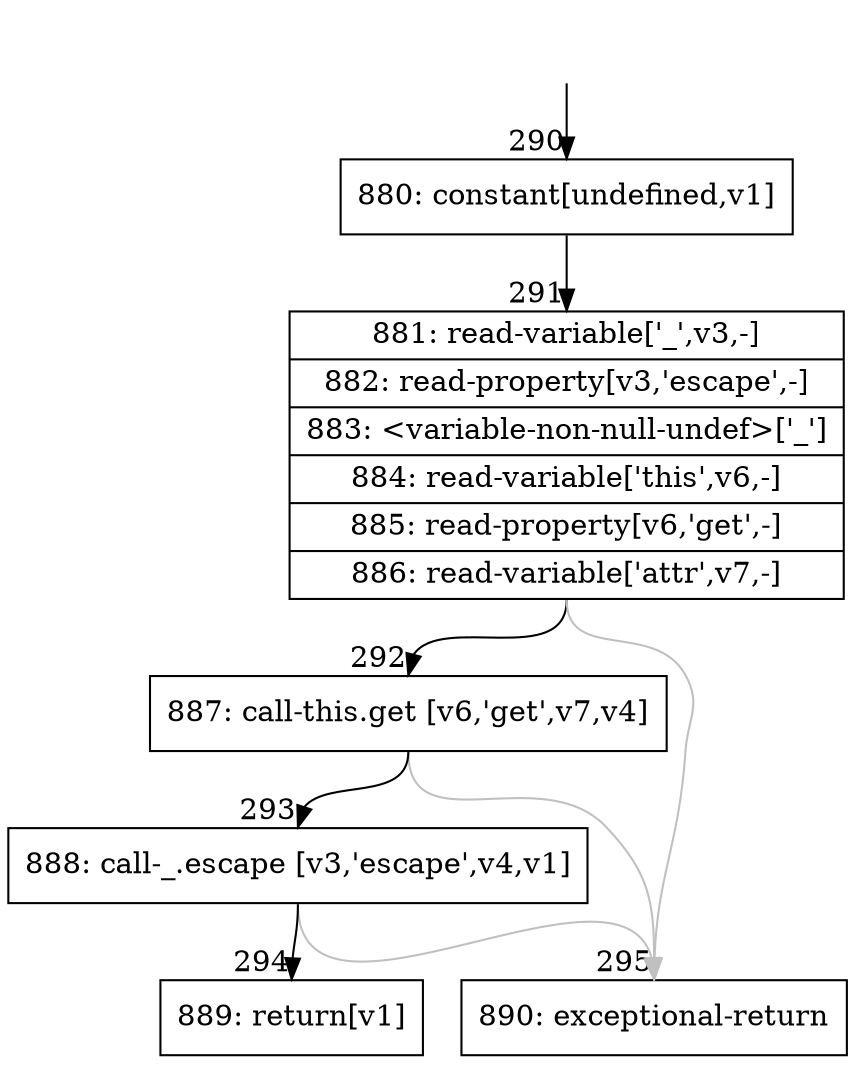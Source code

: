 digraph {
rankdir="TD"
BB_entry20[shape=none,label=""];
BB_entry20 -> BB290 [tailport=s, headport=n, headlabel="    290"]
BB290 [shape=record label="{880: constant[undefined,v1]}" ] 
BB290 -> BB291 [tailport=s, headport=n, headlabel="      291"]
BB291 [shape=record label="{881: read-variable['_',v3,-]|882: read-property[v3,'escape',-]|883: \<variable-non-null-undef\>['_']|884: read-variable['this',v6,-]|885: read-property[v6,'get',-]|886: read-variable['attr',v7,-]}" ] 
BB291 -> BB292 [tailport=s, headport=n, headlabel="      292"]
BB291 -> BB295 [tailport=s, headport=n, color=gray, headlabel="      295"]
BB292 [shape=record label="{887: call-this.get [v6,'get',v7,v4]}" ] 
BB292 -> BB293 [tailport=s, headport=n, headlabel="      293"]
BB292 -> BB295 [tailport=s, headport=n, color=gray]
BB293 [shape=record label="{888: call-_.escape [v3,'escape',v4,v1]}" ] 
BB293 -> BB294 [tailport=s, headport=n, headlabel="      294"]
BB293 -> BB295 [tailport=s, headport=n, color=gray]
BB294 [shape=record label="{889: return[v1]}" ] 
BB295 [shape=record label="{890: exceptional-return}" ] 
//#$~ 298
}
